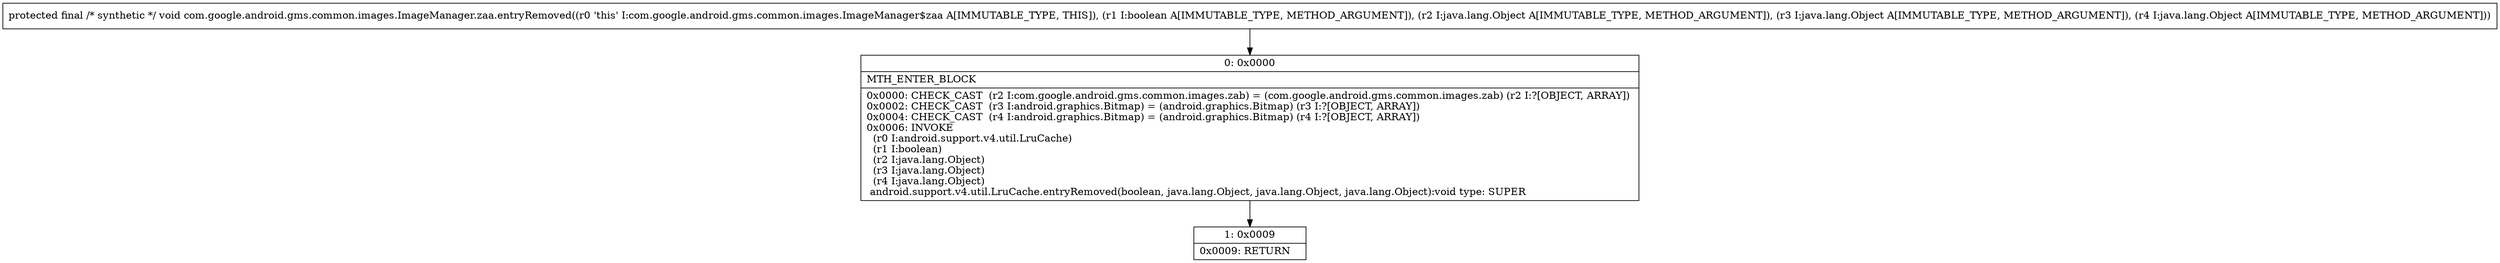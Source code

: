 digraph "CFG forcom.google.android.gms.common.images.ImageManager.zaa.entryRemoved(ZLjava\/lang\/Object;Ljava\/lang\/Object;Ljava\/lang\/Object;)V" {
Node_0 [shape=record,label="{0\:\ 0x0000|MTH_ENTER_BLOCK\l|0x0000: CHECK_CAST  (r2 I:com.google.android.gms.common.images.zab) = (com.google.android.gms.common.images.zab) (r2 I:?[OBJECT, ARRAY]) \l0x0002: CHECK_CAST  (r3 I:android.graphics.Bitmap) = (android.graphics.Bitmap) (r3 I:?[OBJECT, ARRAY]) \l0x0004: CHECK_CAST  (r4 I:android.graphics.Bitmap) = (android.graphics.Bitmap) (r4 I:?[OBJECT, ARRAY]) \l0x0006: INVOKE  \l  (r0 I:android.support.v4.util.LruCache)\l  (r1 I:boolean)\l  (r2 I:java.lang.Object)\l  (r3 I:java.lang.Object)\l  (r4 I:java.lang.Object)\l android.support.v4.util.LruCache.entryRemoved(boolean, java.lang.Object, java.lang.Object, java.lang.Object):void type: SUPER \l}"];
Node_1 [shape=record,label="{1\:\ 0x0009|0x0009: RETURN   \l}"];
MethodNode[shape=record,label="{protected final \/* synthetic *\/ void com.google.android.gms.common.images.ImageManager.zaa.entryRemoved((r0 'this' I:com.google.android.gms.common.images.ImageManager$zaa A[IMMUTABLE_TYPE, THIS]), (r1 I:boolean A[IMMUTABLE_TYPE, METHOD_ARGUMENT]), (r2 I:java.lang.Object A[IMMUTABLE_TYPE, METHOD_ARGUMENT]), (r3 I:java.lang.Object A[IMMUTABLE_TYPE, METHOD_ARGUMENT]), (r4 I:java.lang.Object A[IMMUTABLE_TYPE, METHOD_ARGUMENT])) }"];
MethodNode -> Node_0;
Node_0 -> Node_1;
}

